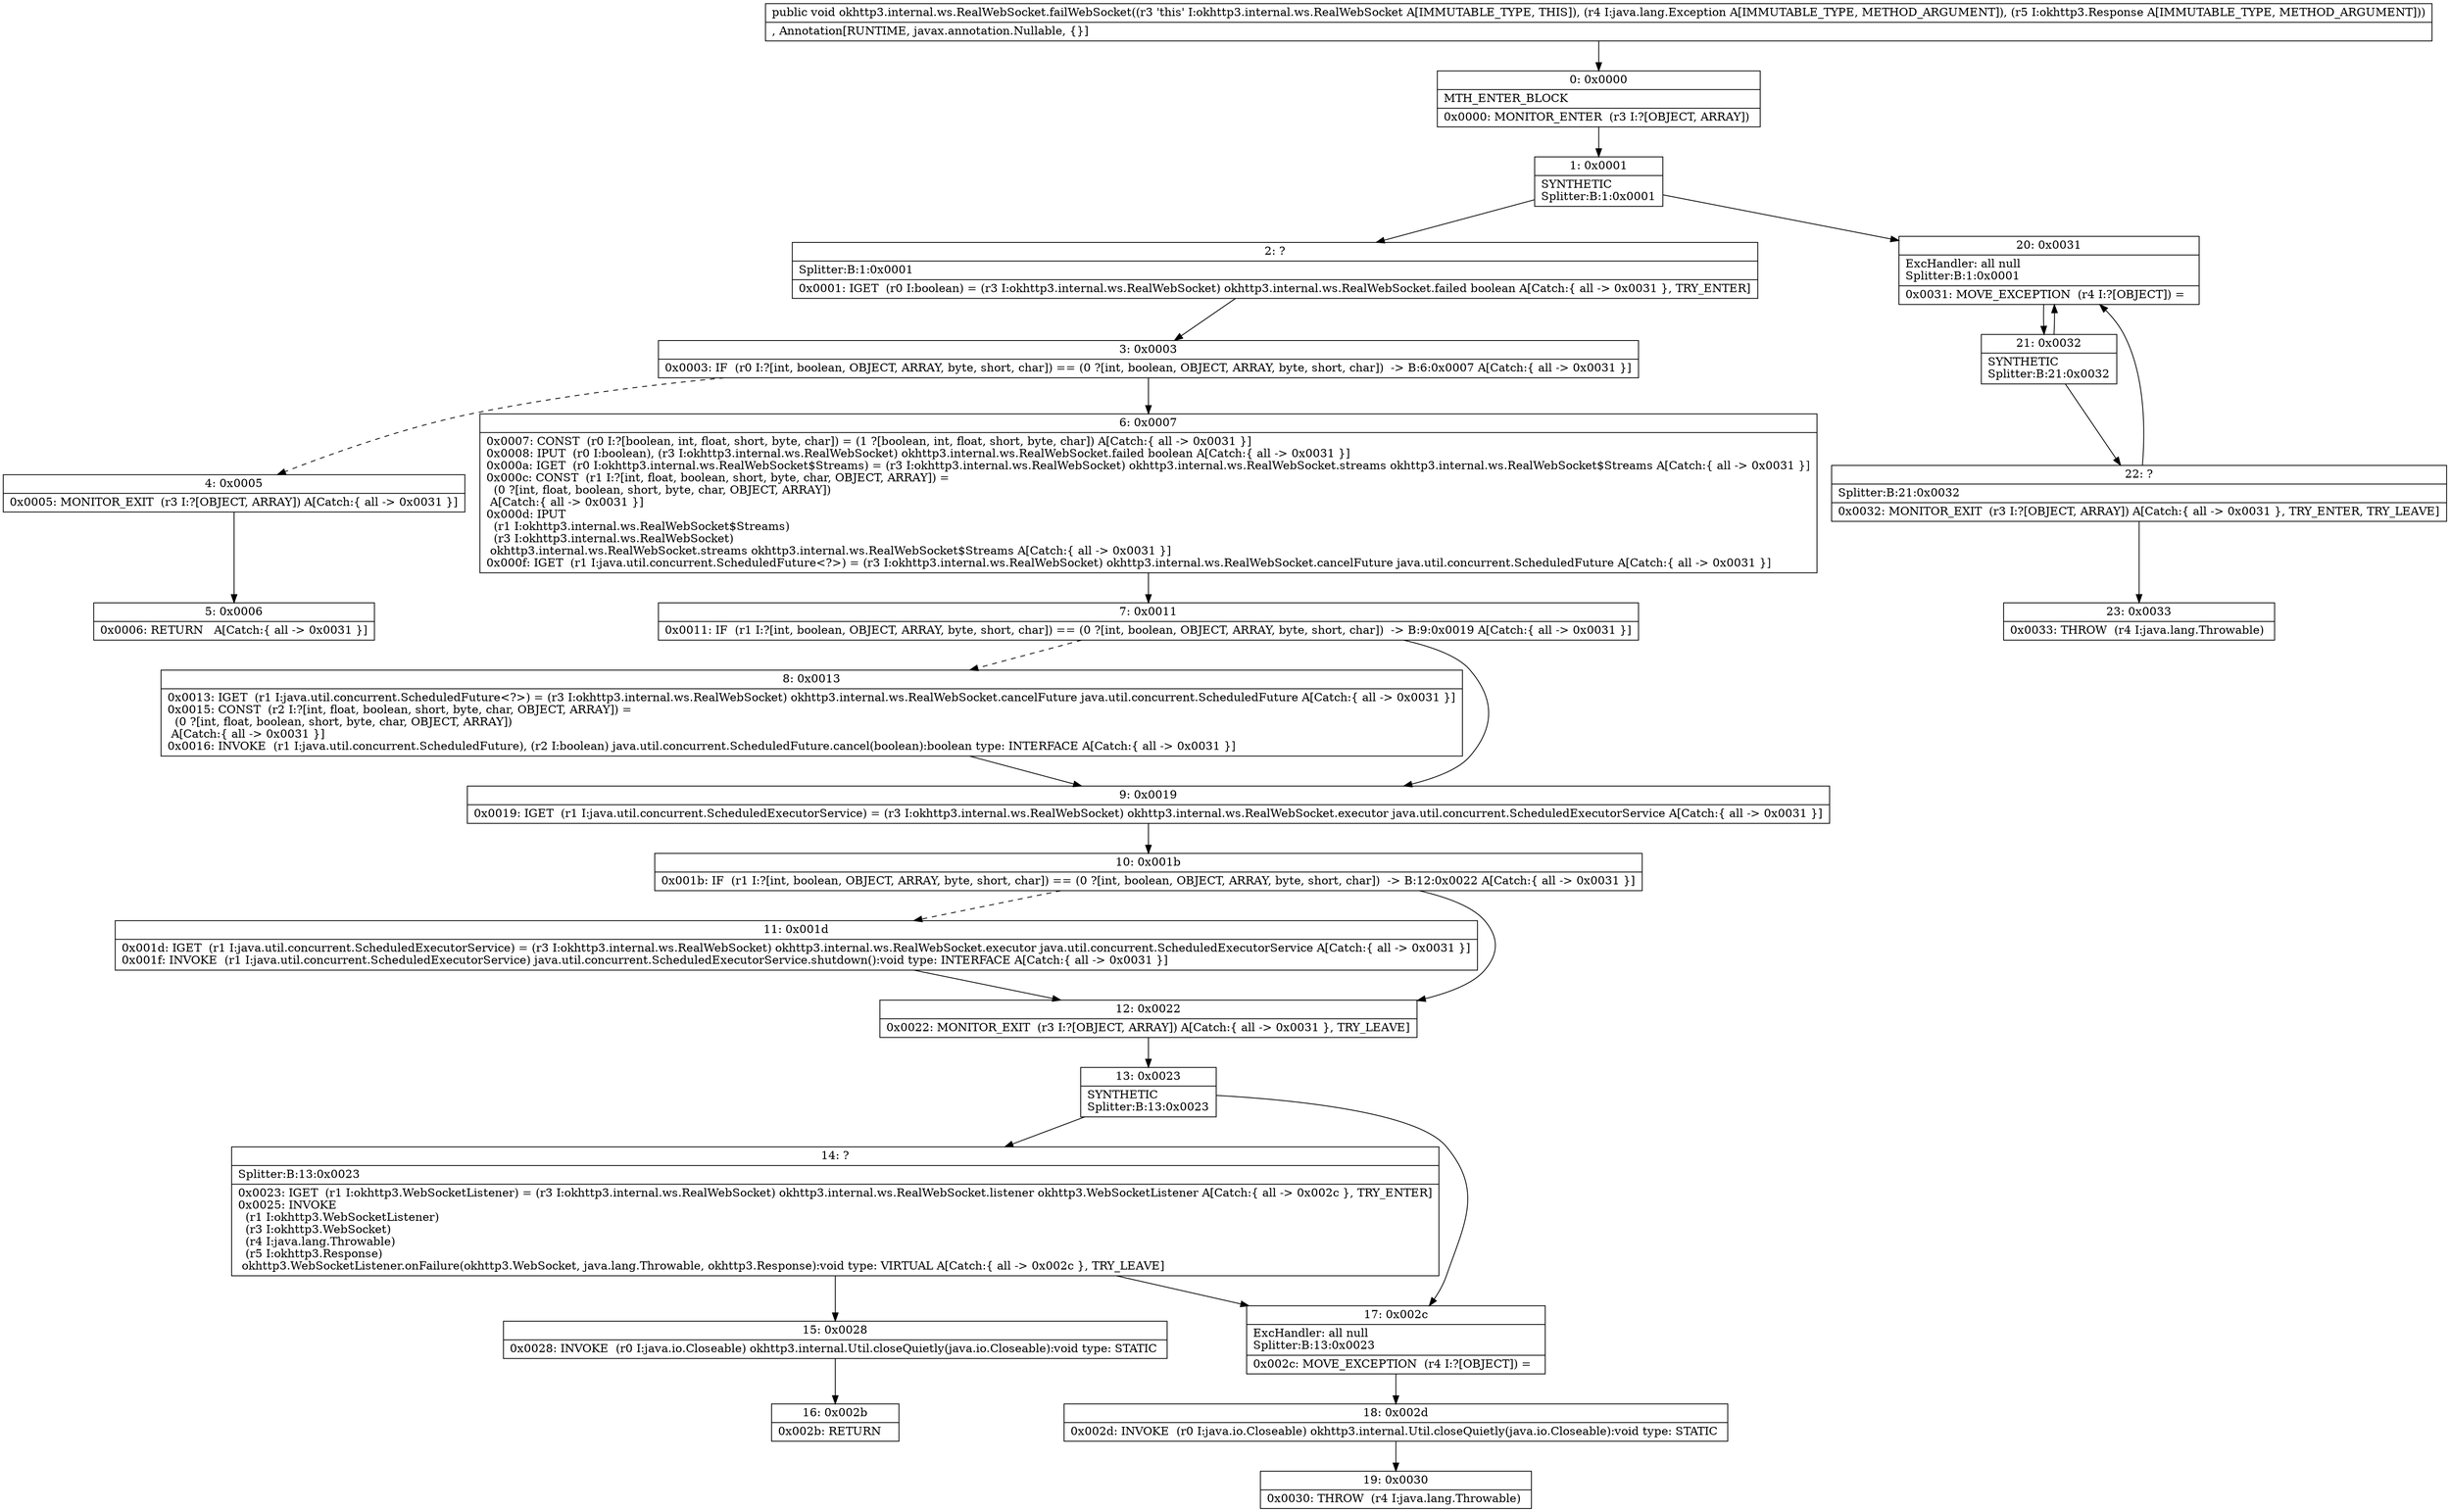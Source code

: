digraph "CFG forokhttp3.internal.ws.RealWebSocket.failWebSocket(Ljava\/lang\/Exception;Lokhttp3\/Response;)V" {
Node_0 [shape=record,label="{0\:\ 0x0000|MTH_ENTER_BLOCK\l|0x0000: MONITOR_ENTER  (r3 I:?[OBJECT, ARRAY]) \l}"];
Node_1 [shape=record,label="{1\:\ 0x0001|SYNTHETIC\lSplitter:B:1:0x0001\l}"];
Node_2 [shape=record,label="{2\:\ ?|Splitter:B:1:0x0001\l|0x0001: IGET  (r0 I:boolean) = (r3 I:okhttp3.internal.ws.RealWebSocket) okhttp3.internal.ws.RealWebSocket.failed boolean A[Catch:\{ all \-\> 0x0031 \}, TRY_ENTER]\l}"];
Node_3 [shape=record,label="{3\:\ 0x0003|0x0003: IF  (r0 I:?[int, boolean, OBJECT, ARRAY, byte, short, char]) == (0 ?[int, boolean, OBJECT, ARRAY, byte, short, char])  \-\> B:6:0x0007 A[Catch:\{ all \-\> 0x0031 \}]\l}"];
Node_4 [shape=record,label="{4\:\ 0x0005|0x0005: MONITOR_EXIT  (r3 I:?[OBJECT, ARRAY]) A[Catch:\{ all \-\> 0x0031 \}]\l}"];
Node_5 [shape=record,label="{5\:\ 0x0006|0x0006: RETURN   A[Catch:\{ all \-\> 0x0031 \}]\l}"];
Node_6 [shape=record,label="{6\:\ 0x0007|0x0007: CONST  (r0 I:?[boolean, int, float, short, byte, char]) = (1 ?[boolean, int, float, short, byte, char]) A[Catch:\{ all \-\> 0x0031 \}]\l0x0008: IPUT  (r0 I:boolean), (r3 I:okhttp3.internal.ws.RealWebSocket) okhttp3.internal.ws.RealWebSocket.failed boolean A[Catch:\{ all \-\> 0x0031 \}]\l0x000a: IGET  (r0 I:okhttp3.internal.ws.RealWebSocket$Streams) = (r3 I:okhttp3.internal.ws.RealWebSocket) okhttp3.internal.ws.RealWebSocket.streams okhttp3.internal.ws.RealWebSocket$Streams A[Catch:\{ all \-\> 0x0031 \}]\l0x000c: CONST  (r1 I:?[int, float, boolean, short, byte, char, OBJECT, ARRAY]) = \l  (0 ?[int, float, boolean, short, byte, char, OBJECT, ARRAY])\l A[Catch:\{ all \-\> 0x0031 \}]\l0x000d: IPUT  \l  (r1 I:okhttp3.internal.ws.RealWebSocket$Streams)\l  (r3 I:okhttp3.internal.ws.RealWebSocket)\l okhttp3.internal.ws.RealWebSocket.streams okhttp3.internal.ws.RealWebSocket$Streams A[Catch:\{ all \-\> 0x0031 \}]\l0x000f: IGET  (r1 I:java.util.concurrent.ScheduledFuture\<?\>) = (r3 I:okhttp3.internal.ws.RealWebSocket) okhttp3.internal.ws.RealWebSocket.cancelFuture java.util.concurrent.ScheduledFuture A[Catch:\{ all \-\> 0x0031 \}]\l}"];
Node_7 [shape=record,label="{7\:\ 0x0011|0x0011: IF  (r1 I:?[int, boolean, OBJECT, ARRAY, byte, short, char]) == (0 ?[int, boolean, OBJECT, ARRAY, byte, short, char])  \-\> B:9:0x0019 A[Catch:\{ all \-\> 0x0031 \}]\l}"];
Node_8 [shape=record,label="{8\:\ 0x0013|0x0013: IGET  (r1 I:java.util.concurrent.ScheduledFuture\<?\>) = (r3 I:okhttp3.internal.ws.RealWebSocket) okhttp3.internal.ws.RealWebSocket.cancelFuture java.util.concurrent.ScheduledFuture A[Catch:\{ all \-\> 0x0031 \}]\l0x0015: CONST  (r2 I:?[int, float, boolean, short, byte, char, OBJECT, ARRAY]) = \l  (0 ?[int, float, boolean, short, byte, char, OBJECT, ARRAY])\l A[Catch:\{ all \-\> 0x0031 \}]\l0x0016: INVOKE  (r1 I:java.util.concurrent.ScheduledFuture), (r2 I:boolean) java.util.concurrent.ScheduledFuture.cancel(boolean):boolean type: INTERFACE A[Catch:\{ all \-\> 0x0031 \}]\l}"];
Node_9 [shape=record,label="{9\:\ 0x0019|0x0019: IGET  (r1 I:java.util.concurrent.ScheduledExecutorService) = (r3 I:okhttp3.internal.ws.RealWebSocket) okhttp3.internal.ws.RealWebSocket.executor java.util.concurrent.ScheduledExecutorService A[Catch:\{ all \-\> 0x0031 \}]\l}"];
Node_10 [shape=record,label="{10\:\ 0x001b|0x001b: IF  (r1 I:?[int, boolean, OBJECT, ARRAY, byte, short, char]) == (0 ?[int, boolean, OBJECT, ARRAY, byte, short, char])  \-\> B:12:0x0022 A[Catch:\{ all \-\> 0x0031 \}]\l}"];
Node_11 [shape=record,label="{11\:\ 0x001d|0x001d: IGET  (r1 I:java.util.concurrent.ScheduledExecutorService) = (r3 I:okhttp3.internal.ws.RealWebSocket) okhttp3.internal.ws.RealWebSocket.executor java.util.concurrent.ScheduledExecutorService A[Catch:\{ all \-\> 0x0031 \}]\l0x001f: INVOKE  (r1 I:java.util.concurrent.ScheduledExecutorService) java.util.concurrent.ScheduledExecutorService.shutdown():void type: INTERFACE A[Catch:\{ all \-\> 0x0031 \}]\l}"];
Node_12 [shape=record,label="{12\:\ 0x0022|0x0022: MONITOR_EXIT  (r3 I:?[OBJECT, ARRAY]) A[Catch:\{ all \-\> 0x0031 \}, TRY_LEAVE]\l}"];
Node_13 [shape=record,label="{13\:\ 0x0023|SYNTHETIC\lSplitter:B:13:0x0023\l}"];
Node_14 [shape=record,label="{14\:\ ?|Splitter:B:13:0x0023\l|0x0023: IGET  (r1 I:okhttp3.WebSocketListener) = (r3 I:okhttp3.internal.ws.RealWebSocket) okhttp3.internal.ws.RealWebSocket.listener okhttp3.WebSocketListener A[Catch:\{ all \-\> 0x002c \}, TRY_ENTER]\l0x0025: INVOKE  \l  (r1 I:okhttp3.WebSocketListener)\l  (r3 I:okhttp3.WebSocket)\l  (r4 I:java.lang.Throwable)\l  (r5 I:okhttp3.Response)\l okhttp3.WebSocketListener.onFailure(okhttp3.WebSocket, java.lang.Throwable, okhttp3.Response):void type: VIRTUAL A[Catch:\{ all \-\> 0x002c \}, TRY_LEAVE]\l}"];
Node_15 [shape=record,label="{15\:\ 0x0028|0x0028: INVOKE  (r0 I:java.io.Closeable) okhttp3.internal.Util.closeQuietly(java.io.Closeable):void type: STATIC \l}"];
Node_16 [shape=record,label="{16\:\ 0x002b|0x002b: RETURN   \l}"];
Node_17 [shape=record,label="{17\:\ 0x002c|ExcHandler: all null\lSplitter:B:13:0x0023\l|0x002c: MOVE_EXCEPTION  (r4 I:?[OBJECT]) =  \l}"];
Node_18 [shape=record,label="{18\:\ 0x002d|0x002d: INVOKE  (r0 I:java.io.Closeable) okhttp3.internal.Util.closeQuietly(java.io.Closeable):void type: STATIC \l}"];
Node_19 [shape=record,label="{19\:\ 0x0030|0x0030: THROW  (r4 I:java.lang.Throwable) \l}"];
Node_20 [shape=record,label="{20\:\ 0x0031|ExcHandler: all null\lSplitter:B:1:0x0001\l|0x0031: MOVE_EXCEPTION  (r4 I:?[OBJECT]) =  \l}"];
Node_21 [shape=record,label="{21\:\ 0x0032|SYNTHETIC\lSplitter:B:21:0x0032\l}"];
Node_22 [shape=record,label="{22\:\ ?|Splitter:B:21:0x0032\l|0x0032: MONITOR_EXIT  (r3 I:?[OBJECT, ARRAY]) A[Catch:\{ all \-\> 0x0031 \}, TRY_ENTER, TRY_LEAVE]\l}"];
Node_23 [shape=record,label="{23\:\ 0x0033|0x0033: THROW  (r4 I:java.lang.Throwable) \l}"];
MethodNode[shape=record,label="{public void okhttp3.internal.ws.RealWebSocket.failWebSocket((r3 'this' I:okhttp3.internal.ws.RealWebSocket A[IMMUTABLE_TYPE, THIS]), (r4 I:java.lang.Exception A[IMMUTABLE_TYPE, METHOD_ARGUMENT]), (r5 I:okhttp3.Response A[IMMUTABLE_TYPE, METHOD_ARGUMENT]))  | , Annotation[RUNTIME, javax.annotation.Nullable, \{\}]\l}"];
MethodNode -> Node_0;
Node_0 -> Node_1;
Node_1 -> Node_2;
Node_1 -> Node_20;
Node_2 -> Node_3;
Node_3 -> Node_4[style=dashed];
Node_3 -> Node_6;
Node_4 -> Node_5;
Node_6 -> Node_7;
Node_7 -> Node_8[style=dashed];
Node_7 -> Node_9;
Node_8 -> Node_9;
Node_9 -> Node_10;
Node_10 -> Node_11[style=dashed];
Node_10 -> Node_12;
Node_11 -> Node_12;
Node_12 -> Node_13;
Node_13 -> Node_14;
Node_13 -> Node_17;
Node_14 -> Node_15;
Node_14 -> Node_17;
Node_15 -> Node_16;
Node_17 -> Node_18;
Node_18 -> Node_19;
Node_20 -> Node_21;
Node_21 -> Node_22;
Node_21 -> Node_20;
Node_22 -> Node_23;
Node_22 -> Node_20;
}

